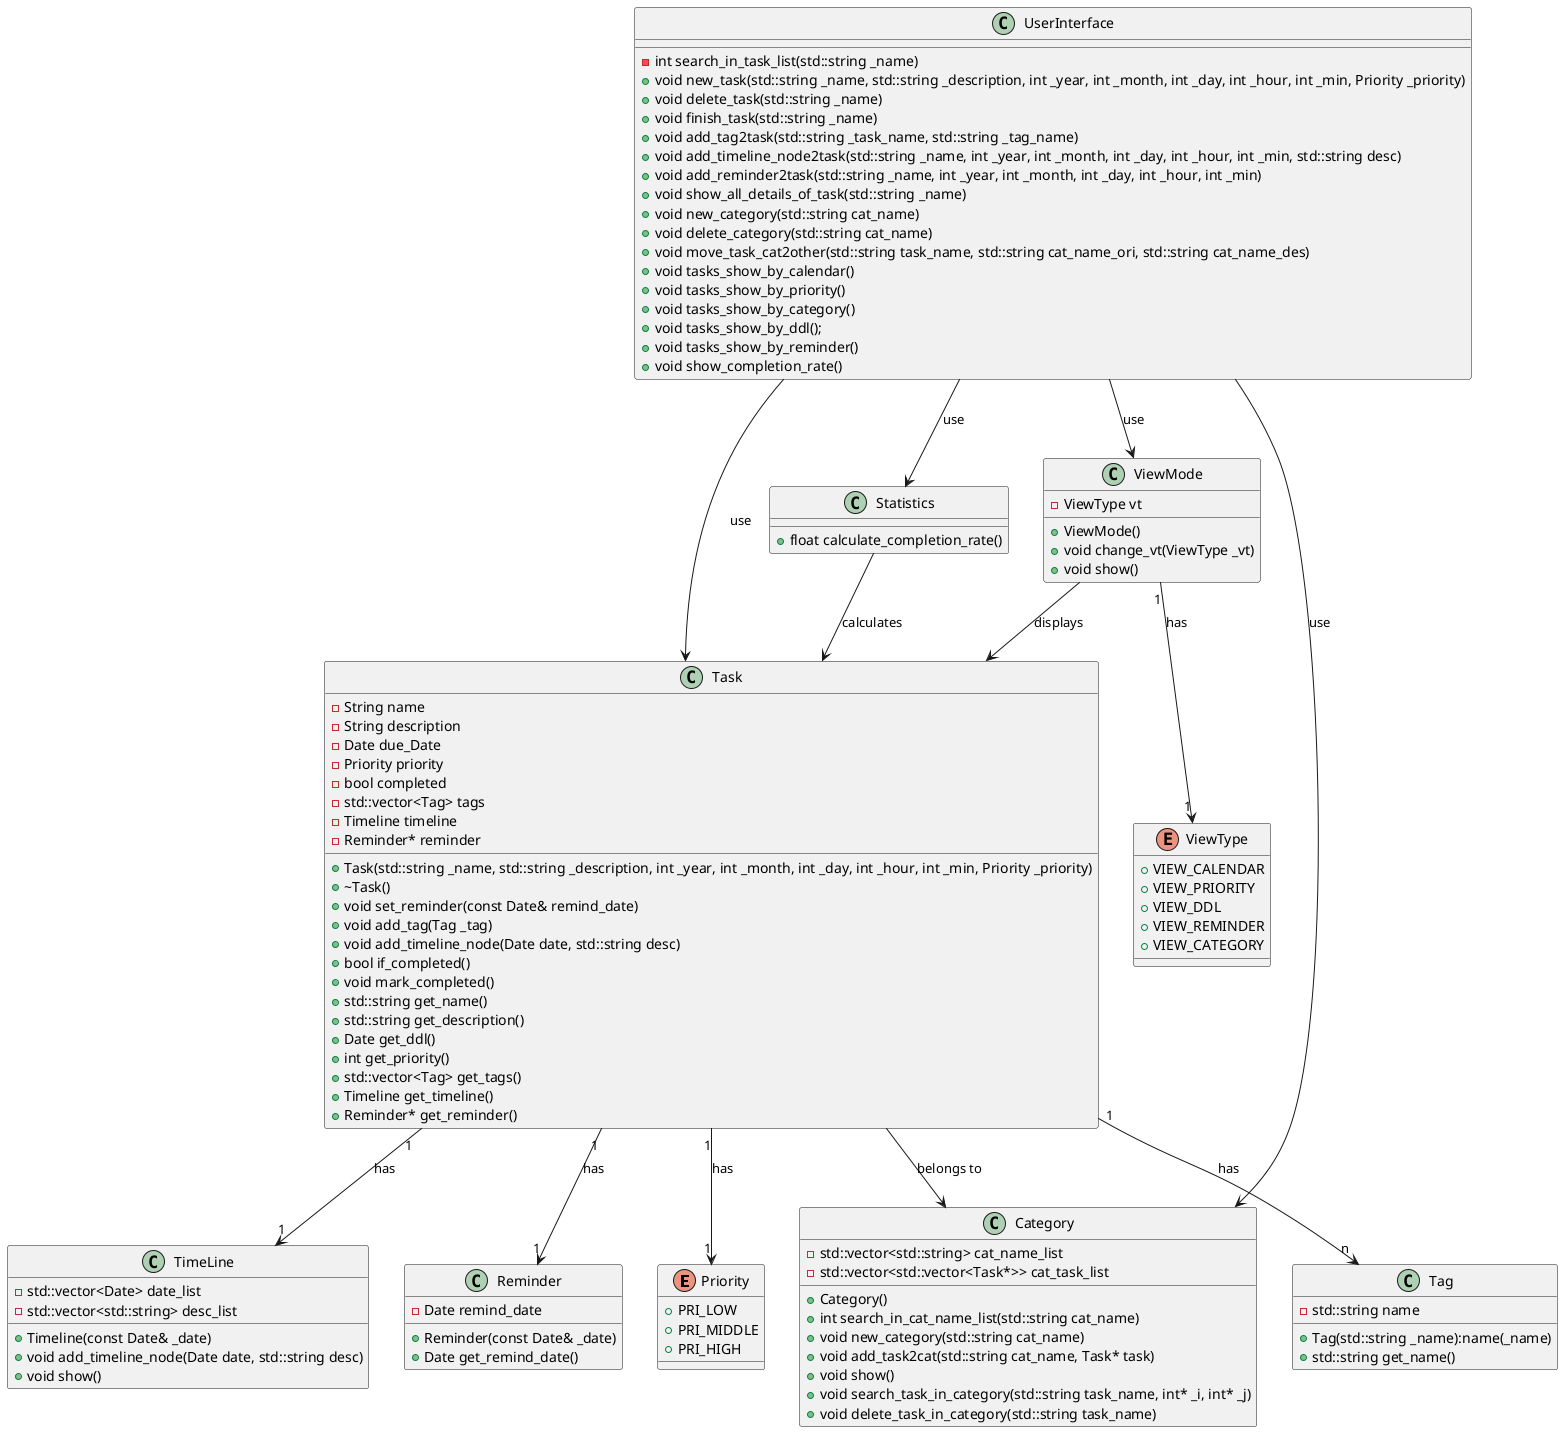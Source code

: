 @startuml

enum Priority{
    +PRI_LOW
	+PRI_MIDDLE
	+PRI_HIGH
}

class Task {
    - String name
    - String description
    - Date due_Date
    - Priority priority
    - bool completed
    - std::vector<Tag> tags
	- Timeline timeline
	- Reminder* reminder
    + Task(std::string _name, std::string _description, int _year, int _month, int _day, int _hour, int _min, Priority _priority)
	+ ~Task()
	+ void set_reminder(const Date& remind_date)
	+ void add_tag(Tag _tag)
	+ void add_timeline_node(Date date, std::string desc)
	+ bool if_completed()
	+ void mark_completed()
	+ std::string get_name()
	+ std::string get_description()
	+ Date get_ddl()
	+ int get_priority()
	+ std::vector<Tag> get_tags()
	+ Timeline get_timeline()
	+ Reminder* get_reminder()
}

class Category {
    - std::vector<std::string> cat_name_list
	- std::vector<std::vector<Task*>> cat_task_list
	+ Category()
	+ int search_in_cat_name_list(std::string cat_name)
	+ void new_category(std::string cat_name)
	+ void add_task2cat(std::string cat_name, Task* task)
	+ void show()
	+ void search_task_in_category(std::string task_name, int* _i, int* _j)
	+ void delete_task_in_category(std::string task_name)
}

class Tag {
    - std::string name
	+ Tag(std::string _name):name(_name) 
	+ std::string get_name() 
}

class TimeLine {
    - std::vector<Date> date_list
	- std::vector<std::string> desc_list
	+ Timeline(const Date& _date)
	+ void add_timeline_node(Date date, std::string desc)
	+ void show()
}

class Reminder {
    - Date remind_date
	+ Reminder(const Date& _date)
	+ Date get_remind_date()
}

enum ViewType{
	+ VIEW_CALENDAR
	+ VIEW_PRIORITY
	+ VIEW_DDL
	+ VIEW_REMINDER
	+ VIEW_CATEGORY
}

class ViewMode {
    - ViewType vt                     
	+ ViewMode()
	+ void change_vt(ViewType _vt)
	+ void show()
}

class Statistics {
    + float calculate_completion_rate()
}

class UserInterface {
    - int search_in_task_list(std::string _name)
    + void new_task(std::string _name, std::string _description, int _year, int _month, int _day, int _hour, int _min, Priority _priority)
	+ void delete_task(std::string _name)
	+ void finish_task(std::string _name)
	+ void add_tag2task(std::string _task_name, std::string _tag_name)
	+ void add_timeline_node2task(std::string _name, int _year, int _month, int _day, int _hour, int _min, std::string desc)
	+ void add_reminder2task(std::string _name, int _year, int _month, int _day, int _hour, int _min)
	+ void show_all_details_of_task(std::string _name)
	+ void new_category(std::string cat_name)
	+ void delete_category(std::string cat_name)
	+ void move_task_cat2other(std::string task_name, std::string cat_name_ori, std::string cat_name_des)
	+ void tasks_show_by_calendar()
	+ void tasks_show_by_priority()
	+ void tasks_show_by_category()
	+ void tasks_show_by_ddl();
	+ void tasks_show_by_reminder()
	+ void show_completion_rate()
}

Task --> Category : belongs to
Task "1" --> "1" Priority : has
Task "1" --> "1" Reminder : has
Task "1" --> "1" TimeLine : has
Task "1" --> "n" Tag : has
ViewMode "1" --> "1" ViewType : has
ViewMode --> Task : displays
Statistics --> Task : calculates 

UserInterface --> Task : use
UserInterface --> Category : use
UserInterface --> ViewMode : use
UserInterface --> Statistics : use


@enduml
